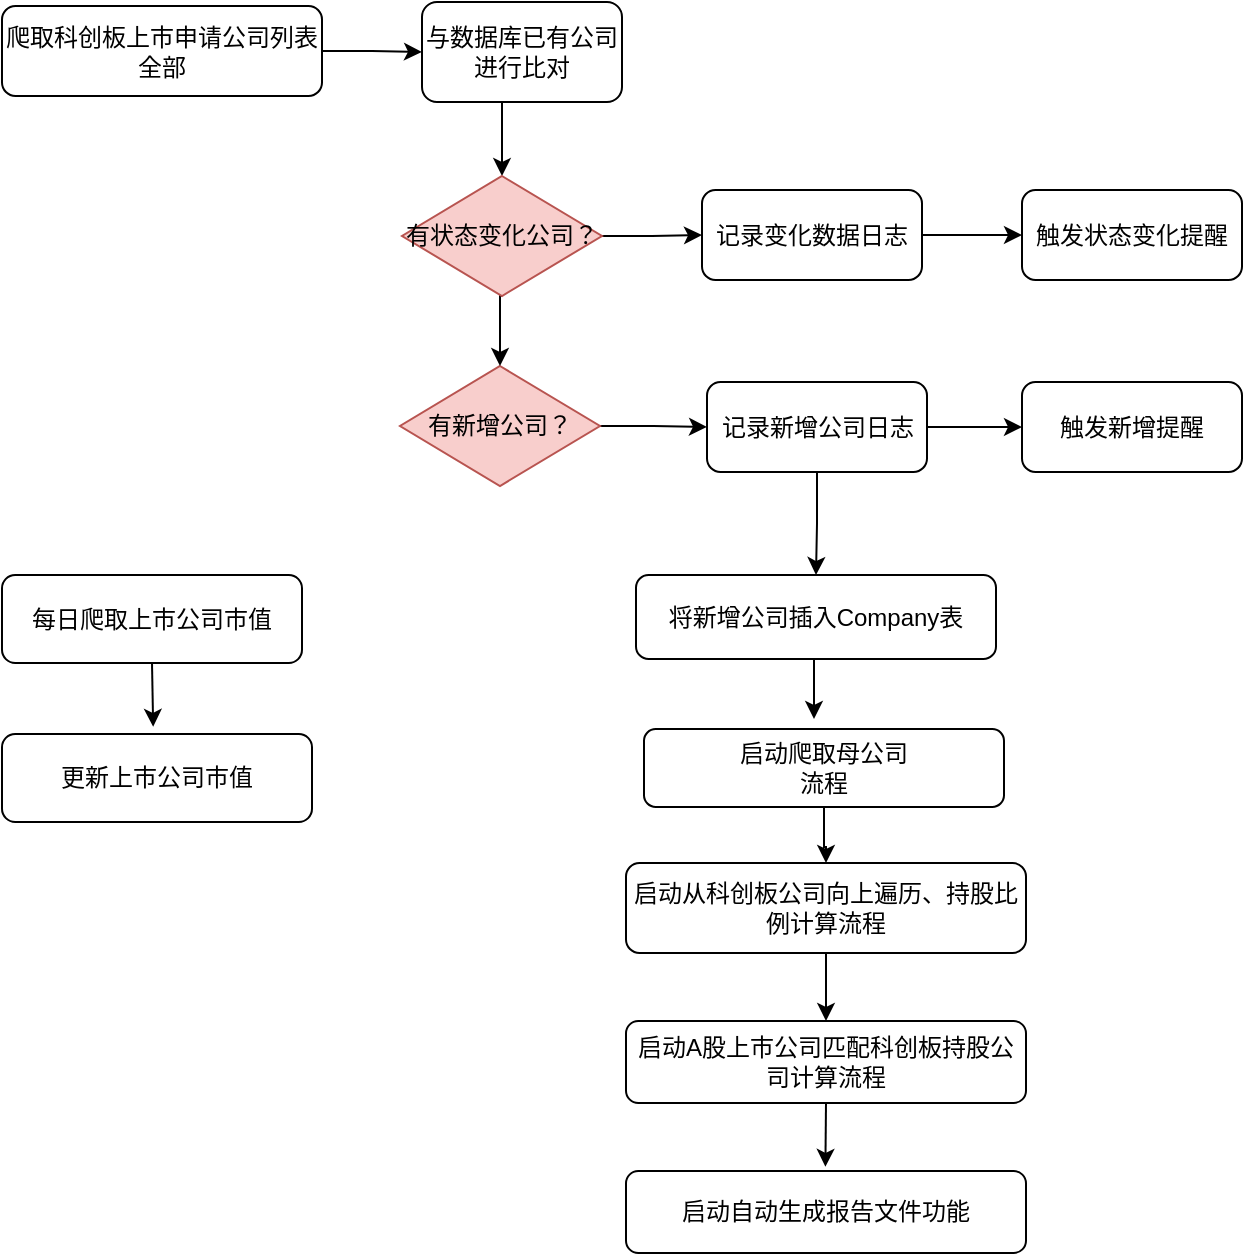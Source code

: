 <mxfile version="10.5.9" type="github"><diagram id="KTEPqP4pOeBFw6aiOijy" name="数据爬取分析教程"><mxGraphModel dx="1055" dy="609" grid="1" gridSize="10" guides="1" tooltips="1" connect="1" arrows="1" fold="1" page="1" pageScale="1" pageWidth="827" pageHeight="1169" math="0" shadow="0"><root><mxCell id="0"/><mxCell id="1" parent="0"/><mxCell id="UtDkgQYmuLUqPA4ljBRn-20" style="edgeStyle=orthogonalEdgeStyle;rounded=0;orthogonalLoop=1;jettySize=auto;html=1;exitX=1;exitY=0.5;exitDx=0;exitDy=0;entryX=0;entryY=0.5;entryDx=0;entryDy=0;" parent="1" source="UtDkgQYmuLUqPA4ljBRn-1" target="UtDkgQYmuLUqPA4ljBRn-2" edge="1"><mxGeometry relative="1" as="geometry"/></mxCell><mxCell id="UtDkgQYmuLUqPA4ljBRn-1" value="爬取科创板上市申请公司列表全部" style="rounded=1;whiteSpace=wrap;html=1;" parent="1" vertex="1"><mxGeometry x="40" y="40" width="160" height="45" as="geometry"/></mxCell><mxCell id="UtDkgQYmuLUqPA4ljBRn-21" style="edgeStyle=orthogonalEdgeStyle;rounded=0;orthogonalLoop=1;jettySize=auto;html=1;exitX=0.5;exitY=1;exitDx=0;exitDy=0;entryX=0.5;entryY=0;entryDx=0;entryDy=0;" parent="1" source="UtDkgQYmuLUqPA4ljBRn-2" target="UtDkgQYmuLUqPA4ljBRn-12" edge="1"><mxGeometry relative="1" as="geometry"/></mxCell><mxCell id="UtDkgQYmuLUqPA4ljBRn-2" value="与数据库已有公司进行比对" style="rounded=1;whiteSpace=wrap;html=1;" parent="1" vertex="1"><mxGeometry x="250" y="38" width="100" height="50" as="geometry"/></mxCell><mxCell id="5-l0KcW2w2bjx_MJIPeX-17" style="edgeStyle=orthogonalEdgeStyle;rounded=0;orthogonalLoop=1;jettySize=auto;html=1;exitX=1;exitY=0.5;exitDx=0;exitDy=0;entryX=0;entryY=0.5;entryDx=0;entryDy=0;" edge="1" parent="1" source="UtDkgQYmuLUqPA4ljBRn-11" target="5-l0KcW2w2bjx_MJIPeX-15"><mxGeometry relative="1" as="geometry"/></mxCell><mxCell id="UtDkgQYmuLUqPA4ljBRn-11" value="有新增公司？" style="rhombus;whiteSpace=wrap;html=1;fillColor=#f8cecc;strokeColor=#b85450;" parent="1" vertex="1"><mxGeometry x="239" y="220" width="100" height="60" as="geometry"/></mxCell><mxCell id="UtDkgQYmuLUqPA4ljBRn-18" style="edgeStyle=orthogonalEdgeStyle;rounded=0;orthogonalLoop=1;jettySize=auto;html=1;exitX=1;exitY=0.5;exitDx=0;exitDy=0;entryX=0;entryY=0.5;entryDx=0;entryDy=0;" parent="1" source="UtDkgQYmuLUqPA4ljBRn-12" target="UtDkgQYmuLUqPA4ljBRn-14" edge="1"><mxGeometry relative="1" as="geometry"/></mxCell><mxCell id="5-l0KcW2w2bjx_MJIPeX-1" style="edgeStyle=orthogonalEdgeStyle;rounded=0;orthogonalLoop=1;jettySize=auto;html=1;exitX=0.5;exitY=1;exitDx=0;exitDy=0;entryX=0.5;entryY=0;entryDx=0;entryDy=0;" edge="1" parent="1" source="UtDkgQYmuLUqPA4ljBRn-12" target="UtDkgQYmuLUqPA4ljBRn-11"><mxGeometry relative="1" as="geometry"/></mxCell><mxCell id="UtDkgQYmuLUqPA4ljBRn-12" value="有状态变化公司？" style="rhombus;whiteSpace=wrap;html=1;fillColor=#f8cecc;strokeColor=#b85450;" parent="1" vertex="1"><mxGeometry x="240" y="125" width="100" height="60" as="geometry"/></mxCell><mxCell id="5-l0KcW2w2bjx_MJIPeX-25" style="edgeStyle=orthogonalEdgeStyle;rounded=0;orthogonalLoop=1;jettySize=auto;html=1;exitX=0.5;exitY=1;exitDx=0;exitDy=0;" edge="1" parent="1" source="UtDkgQYmuLUqPA4ljBRn-13"><mxGeometry relative="1" as="geometry"><mxPoint x="115.588" y="400.412" as="targetPoint"/></mxGeometry></mxCell><mxCell id="UtDkgQYmuLUqPA4ljBRn-13" value="每日爬取上市公司市值" style="rounded=1;whiteSpace=wrap;html=1;" parent="1" vertex="1"><mxGeometry x="40" y="324.5" width="150" height="44" as="geometry"/></mxCell><mxCell id="UtDkgQYmuLUqPA4ljBRn-19" style="edgeStyle=orthogonalEdgeStyle;rounded=0;orthogonalLoop=1;jettySize=auto;html=1;exitX=1;exitY=0.5;exitDx=0;exitDy=0;entryX=0;entryY=0.5;entryDx=0;entryDy=0;" parent="1" source="UtDkgQYmuLUqPA4ljBRn-14" target="UtDkgQYmuLUqPA4ljBRn-17" edge="1"><mxGeometry relative="1" as="geometry"/></mxCell><mxCell id="UtDkgQYmuLUqPA4ljBRn-14" value="记录变化数据日志" style="rounded=1;whiteSpace=wrap;html=1;" parent="1" vertex="1"><mxGeometry x="390" y="132" width="110" height="45" as="geometry"/></mxCell><mxCell id="UtDkgQYmuLUqPA4ljBRn-17" value="触发状态变化提醒" style="rounded=1;whiteSpace=wrap;html=1;" parent="1" vertex="1"><mxGeometry x="550" y="132" width="110" height="45" as="geometry"/></mxCell><mxCell id="5-l0KcW2w2bjx_MJIPeX-5" style="edgeStyle=orthogonalEdgeStyle;rounded=0;orthogonalLoop=1;jettySize=auto;html=1;exitX=0.5;exitY=1;exitDx=0;exitDy=0;" edge="1" parent="1" source="5-l0KcW2w2bjx_MJIPeX-2"><mxGeometry relative="1" as="geometry"><mxPoint x="446" y="396.5" as="targetPoint"/></mxGeometry></mxCell><mxCell id="5-l0KcW2w2bjx_MJIPeX-2" value="将新增公司插入Company表" style="rounded=1;whiteSpace=wrap;html=1;" vertex="1" parent="1"><mxGeometry x="357" y="324.5" width="180" height="42" as="geometry"/></mxCell><mxCell id="5-l0KcW2w2bjx_MJIPeX-13" style="edgeStyle=orthogonalEdgeStyle;rounded=0;orthogonalLoop=1;jettySize=auto;html=1;exitX=0.5;exitY=1;exitDx=0;exitDy=0;" edge="1" parent="1" source="5-l0KcW2w2bjx_MJIPeX-4" target="5-l0KcW2w2bjx_MJIPeX-6"><mxGeometry relative="1" as="geometry"/></mxCell><mxCell id="5-l0KcW2w2bjx_MJIPeX-4" value="启动爬取母公司&lt;br&gt;流程" style="rounded=1;whiteSpace=wrap;html=1;" vertex="1" parent="1"><mxGeometry x="361" y="401.5" width="180" height="39" as="geometry"/></mxCell><mxCell id="5-l0KcW2w2bjx_MJIPeX-14" style="edgeStyle=orthogonalEdgeStyle;rounded=0;orthogonalLoop=1;jettySize=auto;html=1;exitX=0.5;exitY=1;exitDx=0;exitDy=0;entryX=0.5;entryY=0;entryDx=0;entryDy=0;" edge="1" parent="1" source="5-l0KcW2w2bjx_MJIPeX-6" target="5-l0KcW2w2bjx_MJIPeX-7"><mxGeometry relative="1" as="geometry"/></mxCell><mxCell id="5-l0KcW2w2bjx_MJIPeX-6" value="启动从科创板公司向上遍历、持股比例计算流程" style="rounded=1;whiteSpace=wrap;html=1;" vertex="1" parent="1"><mxGeometry x="352" y="468.5" width="200" height="45" as="geometry"/></mxCell><mxCell id="5-l0KcW2w2bjx_MJIPeX-20" style="edgeStyle=orthogonalEdgeStyle;rounded=0;orthogonalLoop=1;jettySize=auto;html=1;exitX=0.5;exitY=1;exitDx=0;exitDy=0;" edge="1" parent="1" source="5-l0KcW2w2bjx_MJIPeX-7"><mxGeometry relative="1" as="geometry"><mxPoint x="451.706" y="620.412" as="targetPoint"/></mxGeometry></mxCell><mxCell id="5-l0KcW2w2bjx_MJIPeX-7" value="启动A股上市公司匹配科创板持股公司计算流程" style="rounded=1;whiteSpace=wrap;html=1;" vertex="1" parent="1"><mxGeometry x="352" y="547.5" width="200" height="41" as="geometry"/></mxCell><mxCell id="5-l0KcW2w2bjx_MJIPeX-18" style="edgeStyle=orthogonalEdgeStyle;rounded=0;orthogonalLoop=1;jettySize=auto;html=1;exitX=1;exitY=0.5;exitDx=0;exitDy=0;entryX=0;entryY=0.5;entryDx=0;entryDy=0;" edge="1" parent="1" source="5-l0KcW2w2bjx_MJIPeX-15" target="5-l0KcW2w2bjx_MJIPeX-16"><mxGeometry relative="1" as="geometry"/></mxCell><mxCell id="5-l0KcW2w2bjx_MJIPeX-22" style="edgeStyle=orthogonalEdgeStyle;rounded=0;orthogonalLoop=1;jettySize=auto;html=1;exitX=0.5;exitY=1;exitDx=0;exitDy=0;" edge="1" parent="1" source="5-l0KcW2w2bjx_MJIPeX-15" target="5-l0KcW2w2bjx_MJIPeX-2"><mxGeometry relative="1" as="geometry"/></mxCell><mxCell id="5-l0KcW2w2bjx_MJIPeX-15" value="记录新增公司日志" style="rounded=1;whiteSpace=wrap;html=1;" vertex="1" parent="1"><mxGeometry x="392.5" y="228" width="110" height="45" as="geometry"/></mxCell><mxCell id="5-l0KcW2w2bjx_MJIPeX-16" value="触发新增提醒" style="rounded=1;whiteSpace=wrap;html=1;" vertex="1" parent="1"><mxGeometry x="550" y="228" width="110" height="45" as="geometry"/></mxCell><mxCell id="5-l0KcW2w2bjx_MJIPeX-19" value="启动自动生成报告文件功能" style="rounded=1;whiteSpace=wrap;html=1;" vertex="1" parent="1"><mxGeometry x="352" y="622.5" width="200" height="41" as="geometry"/></mxCell><mxCell id="5-l0KcW2w2bjx_MJIPeX-24" value="更新上市公司市值" style="rounded=1;whiteSpace=wrap;html=1;" vertex="1" parent="1"><mxGeometry x="40" y="404" width="155" height="44" as="geometry"/></mxCell></root></mxGraphModel></diagram></mxfile>